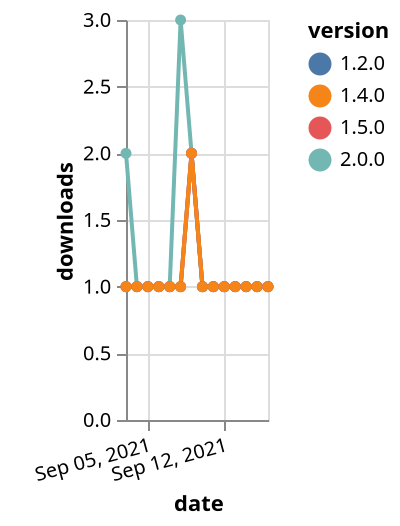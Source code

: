 {"$schema": "https://vega.github.io/schema/vega-lite/v5.json", "description": "A simple bar chart with embedded data.", "data": {"values": [{"date": "2021-09-03", "total": 127, "delta": 2, "version": "2.0.0"}, {"date": "2021-09-04", "total": 128, "delta": 1, "version": "2.0.0"}, {"date": "2021-09-05", "total": 129, "delta": 1, "version": "2.0.0"}, {"date": "2021-09-06", "total": 130, "delta": 1, "version": "2.0.0"}, {"date": "2021-09-07", "total": 131, "delta": 1, "version": "2.0.0"}, {"date": "2021-09-08", "total": 134, "delta": 3, "version": "2.0.0"}, {"date": "2021-09-09", "total": 136, "delta": 2, "version": "2.0.0"}, {"date": "2021-09-10", "total": 137, "delta": 1, "version": "2.0.0"}, {"date": "2021-09-11", "total": 138, "delta": 1, "version": "2.0.0"}, {"date": "2021-09-12", "total": 139, "delta": 1, "version": "2.0.0"}, {"date": "2021-09-13", "total": 140, "delta": 1, "version": "2.0.0"}, {"date": "2021-09-14", "total": 141, "delta": 1, "version": "2.0.0"}, {"date": "2021-09-15", "total": 142, "delta": 1, "version": "2.0.0"}, {"date": "2021-09-16", "total": 143, "delta": 1, "version": "2.0.0"}, {"date": "2021-09-03", "total": 290, "delta": 1, "version": "1.2.0"}, {"date": "2021-09-04", "total": 291, "delta": 1, "version": "1.2.0"}, {"date": "2021-09-05", "total": 292, "delta": 1, "version": "1.2.0"}, {"date": "2021-09-06", "total": 293, "delta": 1, "version": "1.2.0"}, {"date": "2021-09-07", "total": 294, "delta": 1, "version": "1.2.0"}, {"date": "2021-09-08", "total": 295, "delta": 1, "version": "1.2.0"}, {"date": "2021-09-09", "total": 297, "delta": 2, "version": "1.2.0"}, {"date": "2021-09-10", "total": 298, "delta": 1, "version": "1.2.0"}, {"date": "2021-09-11", "total": 299, "delta": 1, "version": "1.2.0"}, {"date": "2021-09-12", "total": 300, "delta": 1, "version": "1.2.0"}, {"date": "2021-09-13", "total": 301, "delta": 1, "version": "1.2.0"}, {"date": "2021-09-14", "total": 302, "delta": 1, "version": "1.2.0"}, {"date": "2021-09-15", "total": 303, "delta": 1, "version": "1.2.0"}, {"date": "2021-09-16", "total": 304, "delta": 1, "version": "1.2.0"}, {"date": "2021-09-03", "total": 203, "delta": 1, "version": "1.5.0"}, {"date": "2021-09-04", "total": 204, "delta": 1, "version": "1.5.0"}, {"date": "2021-09-05", "total": 205, "delta": 1, "version": "1.5.0"}, {"date": "2021-09-06", "total": 206, "delta": 1, "version": "1.5.0"}, {"date": "2021-09-07", "total": 207, "delta": 1, "version": "1.5.0"}, {"date": "2021-09-08", "total": 208, "delta": 1, "version": "1.5.0"}, {"date": "2021-09-09", "total": 210, "delta": 2, "version": "1.5.0"}, {"date": "2021-09-10", "total": 211, "delta": 1, "version": "1.5.0"}, {"date": "2021-09-11", "total": 212, "delta": 1, "version": "1.5.0"}, {"date": "2021-09-12", "total": 213, "delta": 1, "version": "1.5.0"}, {"date": "2021-09-13", "total": 214, "delta": 1, "version": "1.5.0"}, {"date": "2021-09-14", "total": 215, "delta": 1, "version": "1.5.0"}, {"date": "2021-09-15", "total": 216, "delta": 1, "version": "1.5.0"}, {"date": "2021-09-16", "total": 217, "delta": 1, "version": "1.5.0"}, {"date": "2021-09-03", "total": 213, "delta": 1, "version": "1.4.0"}, {"date": "2021-09-04", "total": 214, "delta": 1, "version": "1.4.0"}, {"date": "2021-09-05", "total": 215, "delta": 1, "version": "1.4.0"}, {"date": "2021-09-06", "total": 216, "delta": 1, "version": "1.4.0"}, {"date": "2021-09-07", "total": 217, "delta": 1, "version": "1.4.0"}, {"date": "2021-09-08", "total": 218, "delta": 1, "version": "1.4.0"}, {"date": "2021-09-09", "total": 220, "delta": 2, "version": "1.4.0"}, {"date": "2021-09-10", "total": 221, "delta": 1, "version": "1.4.0"}, {"date": "2021-09-11", "total": 222, "delta": 1, "version": "1.4.0"}, {"date": "2021-09-12", "total": 223, "delta": 1, "version": "1.4.0"}, {"date": "2021-09-13", "total": 224, "delta": 1, "version": "1.4.0"}, {"date": "2021-09-14", "total": 225, "delta": 1, "version": "1.4.0"}, {"date": "2021-09-15", "total": 226, "delta": 1, "version": "1.4.0"}, {"date": "2021-09-16", "total": 227, "delta": 1, "version": "1.4.0"}]}, "width": "container", "mark": {"type": "line", "point": {"filled": true}}, "encoding": {"x": {"field": "date", "type": "temporal", "timeUnit": "yearmonthdate", "title": "date", "axis": {"labelAngle": -15}}, "y": {"field": "delta", "type": "quantitative", "title": "downloads"}, "color": {"field": "version", "type": "nominal"}, "tooltip": {"field": "delta"}}}